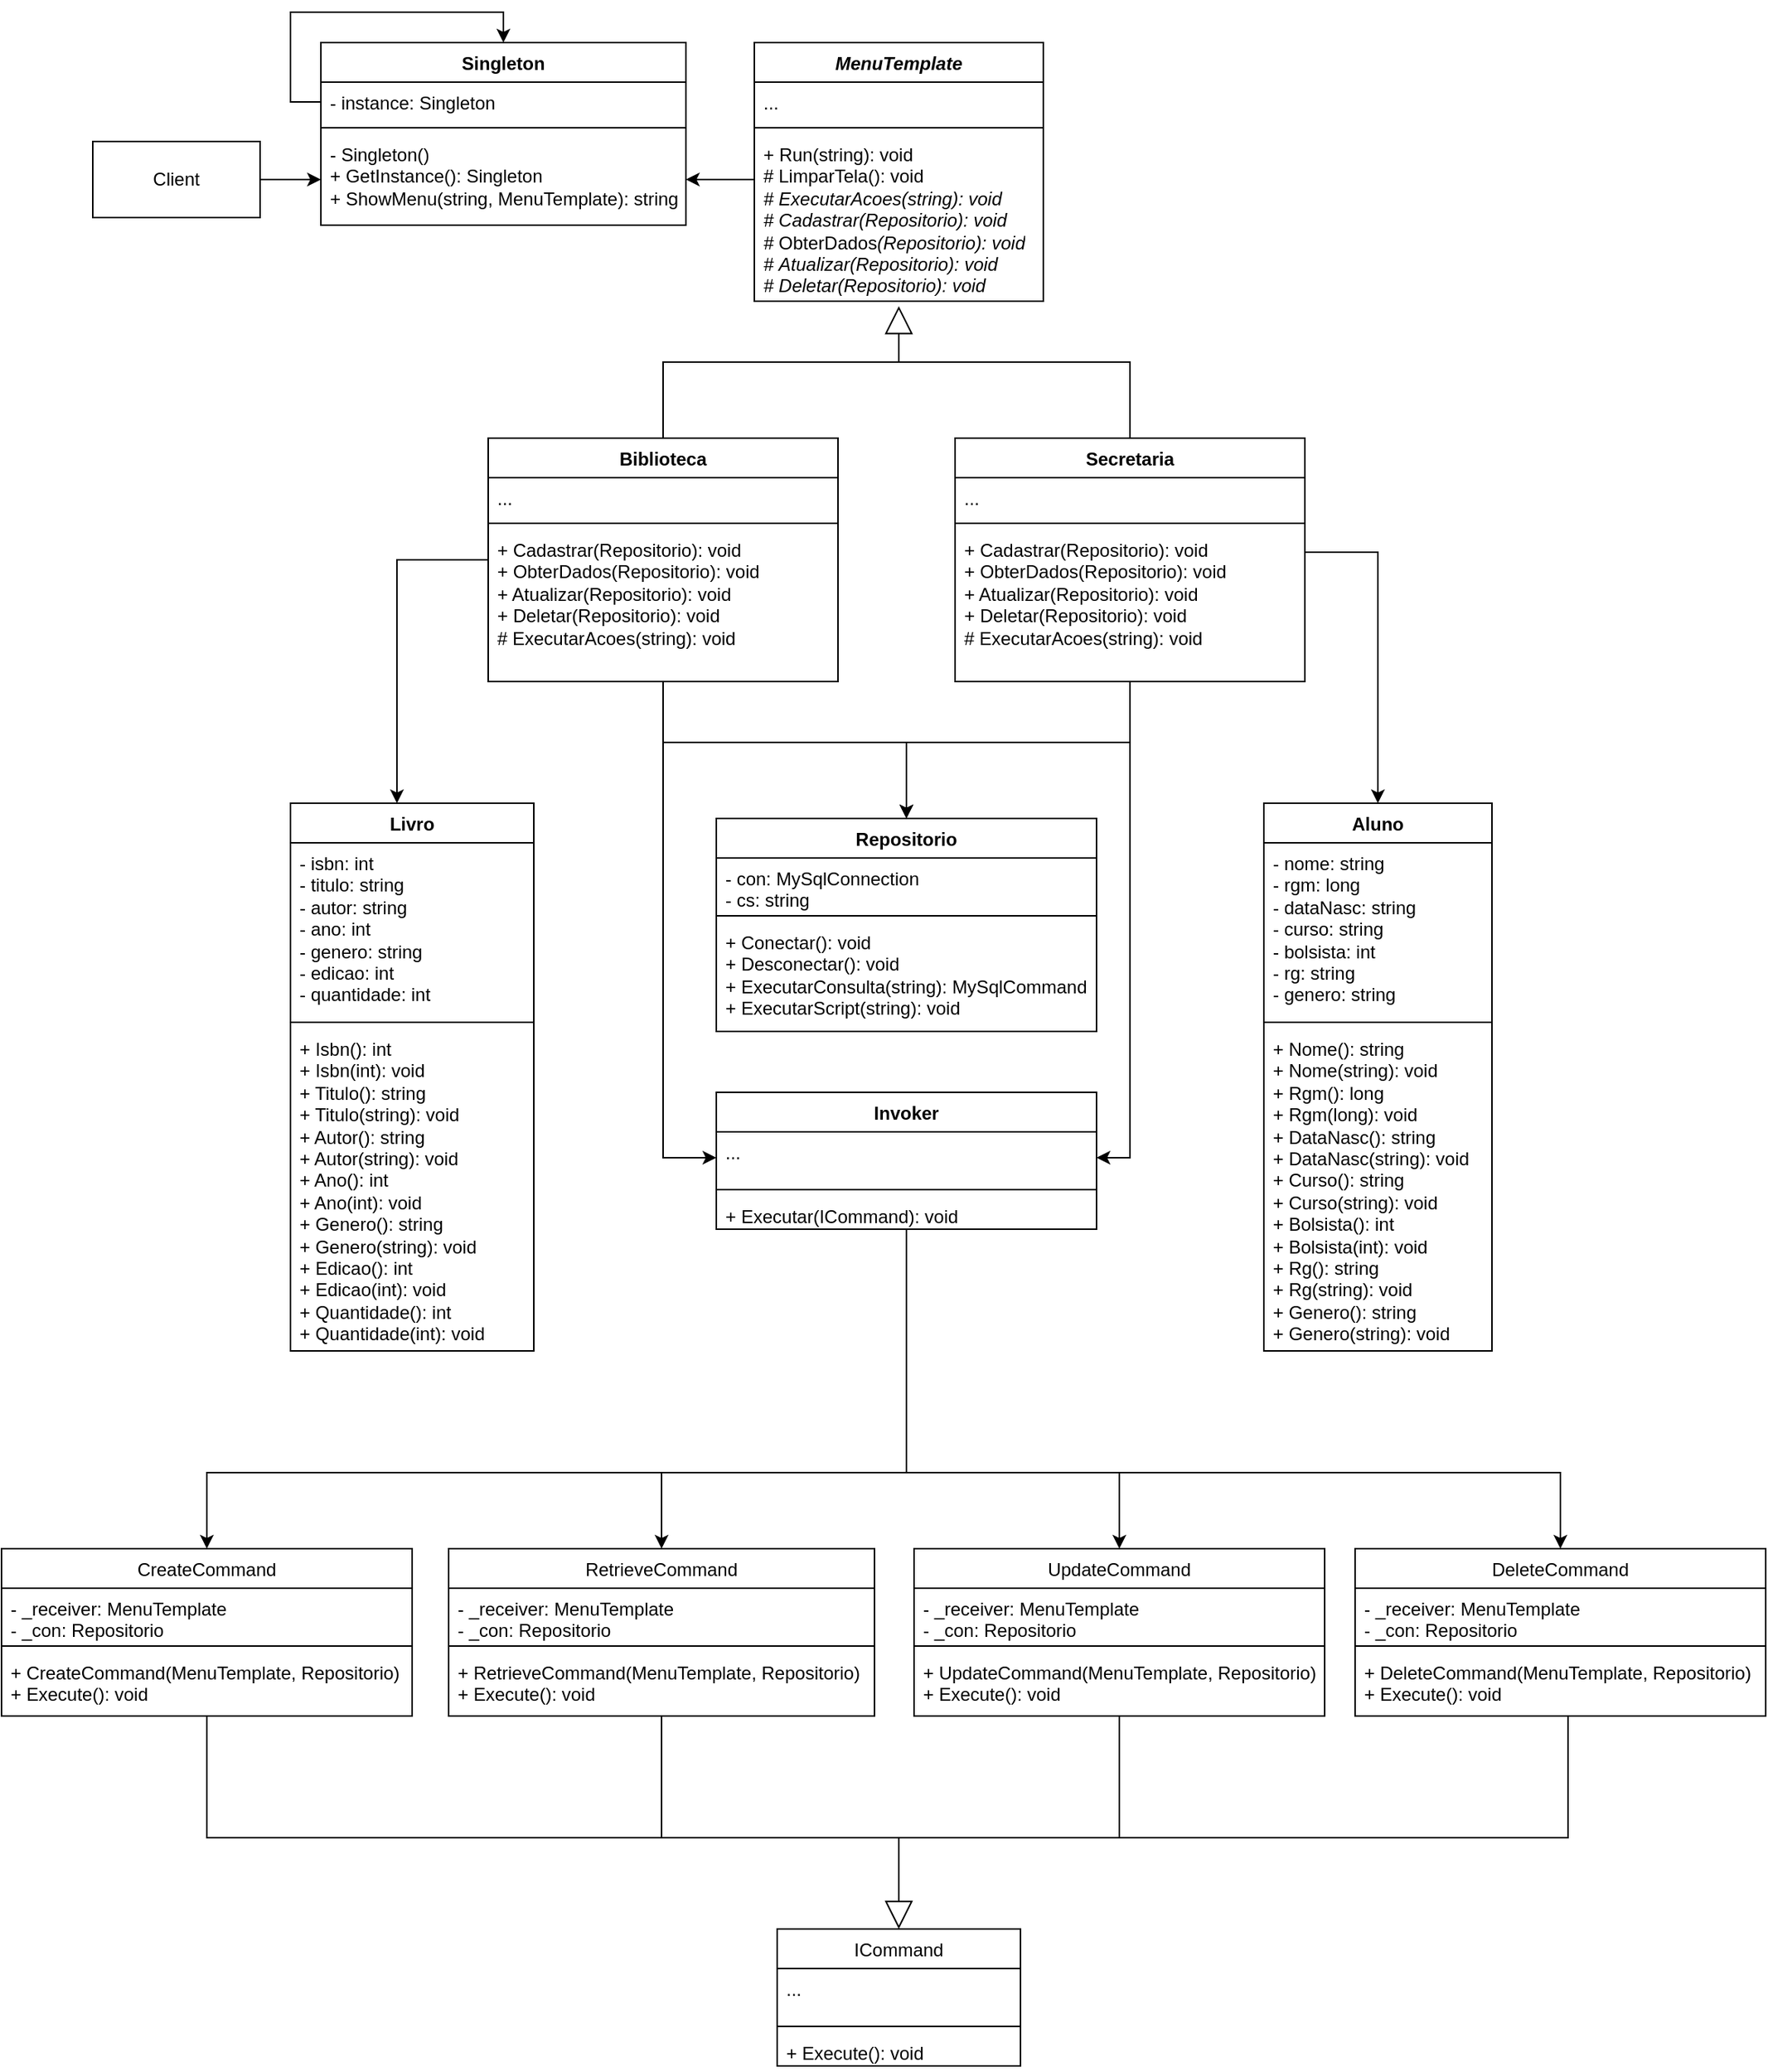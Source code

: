 <mxfile version="24.2.5" type="github">
  <diagram name="Página-1" id="m7eVMlrmM33D4-53V9Jl">
    <mxGraphModel dx="1753" dy="493" grid="1" gridSize="10" guides="1" tooltips="1" connect="1" arrows="1" fold="1" page="1" pageScale="1" pageWidth="827" pageHeight="1169" math="0" shadow="0">
      <root>
        <mxCell id="0" />
        <mxCell id="1" parent="0" />
        <mxCell id="jbsVPqTqM8B3IsOXwgra-6" value="Singleton" style="swimlane;fontStyle=1;align=center;verticalAlign=top;childLayout=stackLayout;horizontal=1;startSize=26;horizontalStack=0;resizeParent=1;resizeParentMax=0;resizeLast=0;collapsible=1;marginBottom=0;whiteSpace=wrap;html=1;" parent="1" vertex="1">
          <mxGeometry x="180" y="380" width="240" height="120" as="geometry" />
        </mxCell>
        <mxCell id="6xOHouKo2-n_l-Ya3LUc-55" style="edgeStyle=orthogonalEdgeStyle;rounded=0;orthogonalLoop=1;jettySize=auto;html=1;" edge="1" parent="jbsVPqTqM8B3IsOXwgra-6" source="jbsVPqTqM8B3IsOXwgra-7" target="jbsVPqTqM8B3IsOXwgra-6">
          <mxGeometry relative="1" as="geometry">
            <Array as="points">
              <mxPoint x="-20" y="39" />
              <mxPoint x="-20" y="-20" />
              <mxPoint x="120" y="-20" />
            </Array>
          </mxGeometry>
        </mxCell>
        <mxCell id="jbsVPqTqM8B3IsOXwgra-7" value="- instance: Singleton" style="text;strokeColor=none;fillColor=none;align=left;verticalAlign=top;spacingLeft=4;spacingRight=4;overflow=hidden;rotatable=0;points=[[0,0.5],[1,0.5]];portConstraint=eastwest;whiteSpace=wrap;html=1;" parent="jbsVPqTqM8B3IsOXwgra-6" vertex="1">
          <mxGeometry y="26" width="240" height="26" as="geometry" />
        </mxCell>
        <mxCell id="jbsVPqTqM8B3IsOXwgra-8" value="" style="line;strokeWidth=1;fillColor=none;align=left;verticalAlign=middle;spacingTop=-1;spacingLeft=3;spacingRight=3;rotatable=0;labelPosition=right;points=[];portConstraint=eastwest;strokeColor=inherit;" parent="jbsVPqTqM8B3IsOXwgra-6" vertex="1">
          <mxGeometry y="52" width="240" height="8" as="geometry" />
        </mxCell>
        <mxCell id="jbsVPqTqM8B3IsOXwgra-9" value="&lt;div&gt;- Singleton()&lt;/div&gt;+ GetInstance(): Singleton&lt;div&gt;+ ShowMenu(string, MenuTemplate): string&lt;/div&gt;" style="text;strokeColor=none;fillColor=none;align=left;verticalAlign=top;spacingLeft=4;spacingRight=4;overflow=hidden;rotatable=0;points=[[0,0.5],[1,0.5]];portConstraint=eastwest;whiteSpace=wrap;html=1;" parent="jbsVPqTqM8B3IsOXwgra-6" vertex="1">
          <mxGeometry y="60" width="240" height="60" as="geometry" />
        </mxCell>
        <mxCell id="jbsVPqTqM8B3IsOXwgra-11" style="edgeStyle=orthogonalEdgeStyle;rounded=0;orthogonalLoop=1;jettySize=auto;html=1;entryX=0;entryY=0.5;entryDx=0;entryDy=0;" parent="1" source="jbsVPqTqM8B3IsOXwgra-10" target="jbsVPqTqM8B3IsOXwgra-9" edge="1">
          <mxGeometry relative="1" as="geometry" />
        </mxCell>
        <mxCell id="jbsVPqTqM8B3IsOXwgra-10" value="Client" style="html=1;whiteSpace=wrap;" parent="1" vertex="1">
          <mxGeometry x="30" y="445" width="110" height="50" as="geometry" />
        </mxCell>
        <mxCell id="jbsVPqTqM8B3IsOXwgra-57" style="edgeStyle=orthogonalEdgeStyle;rounded=0;orthogonalLoop=1;jettySize=auto;html=1;entryX=1;entryY=0.5;entryDx=0;entryDy=0;" parent="1" source="jbsVPqTqM8B3IsOXwgra-16" target="jbsVPqTqM8B3IsOXwgra-9" edge="1">
          <mxGeometry relative="1" as="geometry">
            <Array as="points">
              <mxPoint x="470" y="470" />
              <mxPoint x="470" y="470" />
            </Array>
          </mxGeometry>
        </mxCell>
        <mxCell id="jbsVPqTqM8B3IsOXwgra-16" value="&lt;i&gt;MenuTemplate&lt;/i&gt;" style="swimlane;fontStyle=1;align=center;verticalAlign=top;childLayout=stackLayout;horizontal=1;startSize=26;horizontalStack=0;resizeParent=1;resizeParentMax=0;resizeLast=0;collapsible=1;marginBottom=0;whiteSpace=wrap;html=1;" parent="1" vertex="1">
          <mxGeometry x="465" y="380" width="190" height="170" as="geometry" />
        </mxCell>
        <mxCell id="jbsVPqTqM8B3IsOXwgra-17" value="..." style="text;strokeColor=none;fillColor=none;align=left;verticalAlign=top;spacingLeft=4;spacingRight=4;overflow=hidden;rotatable=0;points=[[0,0.5],[1,0.5]];portConstraint=eastwest;whiteSpace=wrap;html=1;" parent="jbsVPqTqM8B3IsOXwgra-16" vertex="1">
          <mxGeometry y="26" width="190" height="26" as="geometry" />
        </mxCell>
        <mxCell id="jbsVPqTqM8B3IsOXwgra-18" value="" style="line;strokeWidth=1;fillColor=none;align=left;verticalAlign=middle;spacingTop=-1;spacingLeft=3;spacingRight=3;rotatable=0;labelPosition=right;points=[];portConstraint=eastwest;strokeColor=inherit;" parent="jbsVPqTqM8B3IsOXwgra-16" vertex="1">
          <mxGeometry y="52" width="190" height="8" as="geometry" />
        </mxCell>
        <mxCell id="jbsVPqTqM8B3IsOXwgra-19" value="+ Run(string): void&lt;div&gt;# LimparTela(): void&lt;/div&gt;&lt;div&gt;&lt;i&gt;#&lt;/i&gt; &lt;i&gt;ExecutarAcoes(string): void&lt;/i&gt;&lt;/div&gt;&lt;div&gt;&lt;i&gt;#&lt;/i&gt;&amp;nbsp;&lt;i&gt;Cadastrar(Repositorio): void&lt;/i&gt;&lt;i&gt;&lt;br&gt;&lt;/i&gt;&lt;/div&gt;&lt;div&gt;&lt;i&gt;#&lt;/i&gt;&amp;nbsp;ObterDados&lt;i&gt;(&lt;/i&gt;&lt;i&gt;Repositorio&lt;/i&gt;&lt;i&gt;): void&lt;/i&gt;&lt;i&gt;&lt;br&gt;&lt;/i&gt;&lt;/div&gt;&lt;div&gt;&lt;i&gt;#&lt;/i&gt;&amp;nbsp;&lt;i&gt;Atualizar(&lt;/i&gt;&lt;i&gt;Repositorio&lt;/i&gt;&lt;i&gt;): void&lt;/i&gt;&lt;i&gt;&lt;br&gt;&lt;/i&gt;&lt;/div&gt;&lt;div&gt;&lt;i&gt;#&lt;/i&gt;&amp;nbsp;&lt;i&gt;Deletar(&lt;/i&gt;&lt;i&gt;Repositorio&lt;/i&gt;&lt;i&gt;): void&lt;/i&gt;&lt;i&gt;&lt;br&gt;&lt;/i&gt;&lt;/div&gt;" style="text;strokeColor=none;fillColor=none;align=left;verticalAlign=top;spacingLeft=4;spacingRight=4;overflow=hidden;rotatable=0;points=[[0,0.5],[1,0.5]];portConstraint=eastwest;whiteSpace=wrap;html=1;" parent="jbsVPqTqM8B3IsOXwgra-16" vertex="1">
          <mxGeometry y="60" width="190" height="110" as="geometry" />
        </mxCell>
        <mxCell id="6xOHouKo2-n_l-Ya3LUc-6" style="edgeStyle=orthogonalEdgeStyle;rounded=0;orthogonalLoop=1;jettySize=auto;html=1;" edge="1" parent="1" source="jbsVPqTqM8B3IsOXwgra-20" target="jbsVPqTqM8B3IsOXwgra-44">
          <mxGeometry relative="1" as="geometry">
            <Array as="points">
              <mxPoint x="230" y="720" />
            </Array>
          </mxGeometry>
        </mxCell>
        <mxCell id="6xOHouKo2-n_l-Ya3LUc-22" style="edgeStyle=orthogonalEdgeStyle;rounded=0;orthogonalLoop=1;jettySize=auto;html=1;" edge="1" parent="1" source="jbsVPqTqM8B3IsOXwgra-20" target="6xOHouKo2-n_l-Ya3LUc-15">
          <mxGeometry relative="1" as="geometry" />
        </mxCell>
        <mxCell id="6xOHouKo2-n_l-Ya3LUc-51" style="edgeStyle=orthogonalEdgeStyle;rounded=0;orthogonalLoop=1;jettySize=auto;html=1;" edge="1" parent="1" source="jbsVPqTqM8B3IsOXwgra-20" target="6xOHouKo2-n_l-Ya3LUc-7">
          <mxGeometry relative="1" as="geometry">
            <Array as="points">
              <mxPoint x="405" y="840" />
              <mxPoint x="565" y="840" />
            </Array>
          </mxGeometry>
        </mxCell>
        <mxCell id="jbsVPqTqM8B3IsOXwgra-20" value="Biblioteca" style="swimlane;fontStyle=1;align=center;verticalAlign=top;childLayout=stackLayout;horizontal=1;startSize=26;horizontalStack=0;resizeParent=1;resizeParentMax=0;resizeLast=0;collapsible=1;marginBottom=0;whiteSpace=wrap;html=1;" parent="1" vertex="1">
          <mxGeometry x="290" y="640" width="230" height="160" as="geometry" />
        </mxCell>
        <mxCell id="jbsVPqTqM8B3IsOXwgra-21" value="..." style="text;strokeColor=none;fillColor=none;align=left;verticalAlign=top;spacingLeft=4;spacingRight=4;overflow=hidden;rotatable=0;points=[[0,0.5],[1,0.5]];portConstraint=eastwest;whiteSpace=wrap;html=1;" parent="jbsVPqTqM8B3IsOXwgra-20" vertex="1">
          <mxGeometry y="26" width="230" height="26" as="geometry" />
        </mxCell>
        <mxCell id="jbsVPqTqM8B3IsOXwgra-22" value="" style="line;strokeWidth=1;fillColor=none;align=left;verticalAlign=middle;spacingTop=-1;spacingLeft=3;spacingRight=3;rotatable=0;labelPosition=right;points=[];portConstraint=eastwest;strokeColor=inherit;" parent="jbsVPqTqM8B3IsOXwgra-20" vertex="1">
          <mxGeometry y="52" width="230" height="8" as="geometry" />
        </mxCell>
        <mxCell id="jbsVPqTqM8B3IsOXwgra-23" value="+ Cadastrar(Repositorio): void&lt;div&gt;+ ObterDados(Repositorio): void&lt;br&gt;&lt;/div&gt;&lt;div&gt;+ Atualizar(Repositorio): void&lt;br&gt;&lt;/div&gt;&lt;div&gt;+ Deletar(Repositorio): void&lt;br&gt;&lt;/div&gt;&lt;div&gt;# ExecutarAcoes(string): void&lt;/div&gt;" style="text;strokeColor=none;fillColor=none;align=left;verticalAlign=top;spacingLeft=4;spacingRight=4;overflow=hidden;rotatable=0;points=[[0,0.5],[1,0.5]];portConstraint=eastwest;whiteSpace=wrap;html=1;" parent="jbsVPqTqM8B3IsOXwgra-20" vertex="1">
          <mxGeometry y="60" width="230" height="100" as="geometry" />
        </mxCell>
        <mxCell id="6xOHouKo2-n_l-Ya3LUc-5" style="edgeStyle=orthogonalEdgeStyle;rounded=0;orthogonalLoop=1;jettySize=auto;html=1;" edge="1" parent="1" source="jbsVPqTqM8B3IsOXwgra-24" target="jbsVPqTqM8B3IsOXwgra-48">
          <mxGeometry relative="1" as="geometry">
            <Array as="points">
              <mxPoint x="875" y="715" />
            </Array>
          </mxGeometry>
        </mxCell>
        <mxCell id="6xOHouKo2-n_l-Ya3LUc-23" style="edgeStyle=orthogonalEdgeStyle;rounded=0;orthogonalLoop=1;jettySize=auto;html=1;" edge="1" parent="1" source="jbsVPqTqM8B3IsOXwgra-24" target="6xOHouKo2-n_l-Ya3LUc-15">
          <mxGeometry relative="1" as="geometry" />
        </mxCell>
        <mxCell id="6xOHouKo2-n_l-Ya3LUc-50" style="edgeStyle=orthogonalEdgeStyle;rounded=0;orthogonalLoop=1;jettySize=auto;html=1;" edge="1" parent="1" source="jbsVPqTqM8B3IsOXwgra-24" target="6xOHouKo2-n_l-Ya3LUc-7">
          <mxGeometry relative="1" as="geometry">
            <Array as="points">
              <mxPoint x="712" y="840" />
              <mxPoint x="565" y="840" />
            </Array>
          </mxGeometry>
        </mxCell>
        <mxCell id="6xOHouKo2-n_l-Ya3LUc-56" style="edgeStyle=orthogonalEdgeStyle;rounded=0;orthogonalLoop=1;jettySize=auto;html=1;endArrow=none;endFill=0;" edge="1" parent="1" source="jbsVPqTqM8B3IsOXwgra-24">
          <mxGeometry relative="1" as="geometry">
            <mxPoint x="560" y="590" as="targetPoint" />
            <Array as="points">
              <mxPoint x="712" y="590" />
            </Array>
          </mxGeometry>
        </mxCell>
        <mxCell id="jbsVPqTqM8B3IsOXwgra-24" value="Secretaria" style="swimlane;fontStyle=1;align=center;verticalAlign=top;childLayout=stackLayout;horizontal=1;startSize=26;horizontalStack=0;resizeParent=1;resizeParentMax=0;resizeLast=0;collapsible=1;marginBottom=0;whiteSpace=wrap;html=1;" parent="1" vertex="1">
          <mxGeometry x="597" y="640" width="230" height="160" as="geometry" />
        </mxCell>
        <mxCell id="jbsVPqTqM8B3IsOXwgra-25" value="..." style="text;strokeColor=none;fillColor=none;align=left;verticalAlign=top;spacingLeft=4;spacingRight=4;overflow=hidden;rotatable=0;points=[[0,0.5],[1,0.5]];portConstraint=eastwest;whiteSpace=wrap;html=1;" parent="jbsVPqTqM8B3IsOXwgra-24" vertex="1">
          <mxGeometry y="26" width="230" height="26" as="geometry" />
        </mxCell>
        <mxCell id="jbsVPqTqM8B3IsOXwgra-26" value="" style="line;strokeWidth=1;fillColor=none;align=left;verticalAlign=middle;spacingTop=-1;spacingLeft=3;spacingRight=3;rotatable=0;labelPosition=right;points=[];portConstraint=eastwest;strokeColor=inherit;" parent="jbsVPqTqM8B3IsOXwgra-24" vertex="1">
          <mxGeometry y="52" width="230" height="8" as="geometry" />
        </mxCell>
        <mxCell id="jbsVPqTqM8B3IsOXwgra-27" value="+ Cadastrar(Repositorio): void&lt;div&gt;+ ObterDados(Repositorio): void&lt;br&gt;&lt;/div&gt;&lt;div&gt;+ Atualizar(Repositorio): void&lt;br&gt;&lt;/div&gt;&lt;div&gt;+ Deletar(Repositorio): void&lt;br&gt;&lt;/div&gt;&lt;div&gt;# ExecutarAcoes(string): void&lt;br&gt;&lt;/div&gt;" style="text;strokeColor=none;fillColor=none;align=left;verticalAlign=top;spacingLeft=4;spacingRight=4;overflow=hidden;rotatable=0;points=[[0,0.5],[1,0.5]];portConstraint=eastwest;whiteSpace=wrap;html=1;" parent="jbsVPqTqM8B3IsOXwgra-24" vertex="1">
          <mxGeometry y="60" width="230" height="100" as="geometry" />
        </mxCell>
        <mxCell id="jbsVPqTqM8B3IsOXwgra-32" value="" style="endArrow=block;endSize=16;endFill=0;html=1;rounded=0;exitX=0.5;exitY=0;exitDx=0;exitDy=0;entryX=0.5;entryY=1.029;entryDx=0;entryDy=0;entryPerimeter=0;" parent="1" source="jbsVPqTqM8B3IsOXwgra-20" target="jbsVPqTqM8B3IsOXwgra-19" edge="1">
          <mxGeometry x="0.607" y="-43" width="160" relative="1" as="geometry">
            <mxPoint x="470" y="610" as="sourcePoint" />
            <mxPoint x="580" y="580" as="targetPoint" />
            <Array as="points">
              <mxPoint x="405" y="590" />
              <mxPoint x="560" y="590" />
            </Array>
            <mxPoint as="offset" />
          </mxGeometry>
        </mxCell>
        <mxCell id="jbsVPqTqM8B3IsOXwgra-44" value="Livro" style="swimlane;fontStyle=1;align=center;verticalAlign=top;childLayout=stackLayout;horizontal=1;startSize=26;horizontalStack=0;resizeParent=1;resizeParentMax=0;resizeLast=0;collapsible=1;marginBottom=0;whiteSpace=wrap;html=1;" parent="1" vertex="1">
          <mxGeometry x="160" y="880" width="160" height="360" as="geometry" />
        </mxCell>
        <mxCell id="jbsVPqTqM8B3IsOXwgra-45" value="- isbn: int&lt;div&gt;- titulo: string&lt;br&gt;&lt;/div&gt;&lt;div&gt;- autor: string&lt;br&gt;&lt;/div&gt;&lt;div&gt;- ano: int&lt;br&gt;&lt;/div&gt;&lt;div&gt;- genero: string&lt;br&gt;&lt;/div&gt;&lt;div&gt;- edicao: int&lt;br&gt;&lt;/div&gt;&lt;div&gt;- quantidade: int&lt;br&gt;&lt;/div&gt;" style="text;strokeColor=none;fillColor=none;align=left;verticalAlign=top;spacingLeft=4;spacingRight=4;overflow=hidden;rotatable=0;points=[[0,0.5],[1,0.5]];portConstraint=eastwest;whiteSpace=wrap;html=1;" parent="jbsVPqTqM8B3IsOXwgra-44" vertex="1">
          <mxGeometry y="26" width="160" height="114" as="geometry" />
        </mxCell>
        <mxCell id="jbsVPqTqM8B3IsOXwgra-46" value="" style="line;strokeWidth=1;fillColor=none;align=left;verticalAlign=middle;spacingTop=-1;spacingLeft=3;spacingRight=3;rotatable=0;labelPosition=right;points=[];portConstraint=eastwest;strokeColor=inherit;" parent="jbsVPqTqM8B3IsOXwgra-44" vertex="1">
          <mxGeometry y="140" width="160" height="8" as="geometry" />
        </mxCell>
        <mxCell id="jbsVPqTqM8B3IsOXwgra-47" value="+ Isbn(): int&lt;br&gt;+ Isbn(int): void&lt;div&gt;+ Titulo(): string&lt;br&gt;+ Titulo(string): void&lt;br&gt;&lt;/div&gt;&lt;div&gt;+ Autor(): string&lt;br&gt;+ Autor(string): void&lt;br&gt;&lt;/div&gt;&lt;div&gt;+ Ano(): int&lt;br&gt;+ Ano(int): void&lt;br&gt;&lt;/div&gt;&lt;div&gt;+ Genero(): string&lt;br&gt;+ Genero(string): void&lt;br&gt;&lt;/div&gt;&lt;div&gt;+ Edicao(): int&lt;br&gt;+ Edicao(int): void&lt;br&gt;&lt;/div&gt;&lt;div&gt;+ Quantidade(): int&lt;br&gt;+ Quantidade(int): void&lt;br&gt;&lt;/div&gt;" style="text;strokeColor=none;fillColor=none;align=left;verticalAlign=top;spacingLeft=4;spacingRight=4;overflow=hidden;rotatable=0;points=[[0,0.5],[1,0.5]];portConstraint=eastwest;whiteSpace=wrap;html=1;" parent="jbsVPqTqM8B3IsOXwgra-44" vertex="1">
          <mxGeometry y="148" width="160" height="212" as="geometry" />
        </mxCell>
        <mxCell id="jbsVPqTqM8B3IsOXwgra-48" value="Aluno" style="swimlane;fontStyle=1;align=center;verticalAlign=top;childLayout=stackLayout;horizontal=1;startSize=26;horizontalStack=0;resizeParent=1;resizeParentMax=0;resizeLast=0;collapsible=1;marginBottom=0;whiteSpace=wrap;html=1;" parent="1" vertex="1">
          <mxGeometry x="800" y="880" width="150" height="360" as="geometry" />
        </mxCell>
        <mxCell id="jbsVPqTqM8B3IsOXwgra-49" value="- nome: string&lt;div&gt;- rgm: long&lt;br&gt;&lt;/div&gt;&lt;div&gt;- dataNasc: string&lt;br&gt;&lt;/div&gt;&lt;div&gt;- curso: string&lt;br&gt;&lt;/div&gt;&lt;div&gt;- bolsista: int&lt;br&gt;&lt;/div&gt;&lt;div&gt;- rg: string&lt;br&gt;&lt;/div&gt;&lt;div&gt;- genero: string&lt;/div&gt;" style="text;strokeColor=none;fillColor=none;align=left;verticalAlign=top;spacingLeft=4;spacingRight=4;overflow=hidden;rotatable=0;points=[[0,0.5],[1,0.5]];portConstraint=eastwest;whiteSpace=wrap;html=1;" parent="jbsVPqTqM8B3IsOXwgra-48" vertex="1">
          <mxGeometry y="26" width="150" height="114" as="geometry" />
        </mxCell>
        <mxCell id="jbsVPqTqM8B3IsOXwgra-50" value="" style="line;strokeWidth=1;fillColor=none;align=left;verticalAlign=middle;spacingTop=-1;spacingLeft=3;spacingRight=3;rotatable=0;labelPosition=right;points=[];portConstraint=eastwest;strokeColor=inherit;" parent="jbsVPqTqM8B3IsOXwgra-48" vertex="1">
          <mxGeometry y="140" width="150" height="8" as="geometry" />
        </mxCell>
        <mxCell id="jbsVPqTqM8B3IsOXwgra-51" value="+ Nome(): string&lt;br&gt;+ Nome(string): void&lt;div&gt;+ Rgm(): long&lt;br&gt;+ Rgm(long): void&lt;br&gt;&lt;/div&gt;&lt;div&gt;+ DataNasc(): string&lt;br&gt;+ DataNasc(string): void&lt;br&gt;&lt;/div&gt;&lt;div&gt;+ Curso(): string&lt;br&gt;+ Curso(string): void&lt;br&gt;&lt;/div&gt;&lt;div&gt;+ Bolsista(): int&lt;br&gt;+ Bolsista(int): void&lt;br&gt;&lt;/div&gt;&lt;div&gt;+ Rg(): string&lt;br&gt;+ Rg(string): void&lt;br&gt;&lt;/div&gt;&lt;div&gt;+ Genero(): string&lt;br&gt;+ Genero(string): void&lt;/div&gt;" style="text;strokeColor=none;fillColor=none;align=left;verticalAlign=top;spacingLeft=4;spacingRight=4;overflow=hidden;rotatable=0;points=[[0,0.5],[1,0.5]];portConstraint=eastwest;whiteSpace=wrap;html=1;" parent="jbsVPqTqM8B3IsOXwgra-48" vertex="1">
          <mxGeometry y="148" width="150" height="212" as="geometry" />
        </mxCell>
        <mxCell id="6xOHouKo2-n_l-Ya3LUc-7" value="Repositorio" style="swimlane;fontStyle=1;align=center;verticalAlign=top;childLayout=stackLayout;horizontal=1;startSize=26;horizontalStack=0;resizeParent=1;resizeParentMax=0;resizeLast=0;collapsible=1;marginBottom=0;whiteSpace=wrap;html=1;" vertex="1" parent="1">
          <mxGeometry x="440" y="890" width="250" height="140" as="geometry" />
        </mxCell>
        <mxCell id="6xOHouKo2-n_l-Ya3LUc-8" value="- con: MySqlConnection&lt;div&gt;- cs: string&lt;/div&gt;&lt;div&gt;&lt;br&gt;&lt;/div&gt;" style="text;strokeColor=none;fillColor=none;align=left;verticalAlign=top;spacingLeft=4;spacingRight=4;overflow=hidden;rotatable=0;points=[[0,0.5],[1,0.5]];portConstraint=eastwest;whiteSpace=wrap;html=1;" vertex="1" parent="6xOHouKo2-n_l-Ya3LUc-7">
          <mxGeometry y="26" width="250" height="34" as="geometry" />
        </mxCell>
        <mxCell id="6xOHouKo2-n_l-Ya3LUc-9" value="" style="line;strokeWidth=1;fillColor=none;align=left;verticalAlign=middle;spacingTop=-1;spacingLeft=3;spacingRight=3;rotatable=0;labelPosition=right;points=[];portConstraint=eastwest;strokeColor=inherit;" vertex="1" parent="6xOHouKo2-n_l-Ya3LUc-7">
          <mxGeometry y="60" width="250" height="8" as="geometry" />
        </mxCell>
        <mxCell id="6xOHouKo2-n_l-Ya3LUc-10" value="+ Conectar(): void&lt;div&gt;+ Desconectar(): void&lt;br&gt;&lt;/div&gt;&lt;div&gt;+ ExecutarConsulta(string): MySqlCommand&lt;br&gt;&lt;/div&gt;&lt;div&gt;+ ExecutarScript(string): void&lt;/div&gt;" style="text;strokeColor=none;fillColor=none;align=left;verticalAlign=top;spacingLeft=4;spacingRight=4;overflow=hidden;rotatable=0;points=[[0,0.5],[1,0.5]];portConstraint=eastwest;whiteSpace=wrap;html=1;" vertex="1" parent="6xOHouKo2-n_l-Ya3LUc-7">
          <mxGeometry y="68" width="250" height="72" as="geometry" />
        </mxCell>
        <mxCell id="6xOHouKo2-n_l-Ya3LUc-46" style="edgeStyle=orthogonalEdgeStyle;rounded=0;orthogonalLoop=1;jettySize=auto;html=1;" edge="1" parent="1" source="6xOHouKo2-n_l-Ya3LUc-14" target="6xOHouKo2-n_l-Ya3LUc-24">
          <mxGeometry relative="1" as="geometry">
            <Array as="points">
              <mxPoint x="565" y="1320" />
              <mxPoint x="105" y="1320" />
            </Array>
          </mxGeometry>
        </mxCell>
        <mxCell id="6xOHouKo2-n_l-Ya3LUc-60" style="edgeStyle=orthogonalEdgeStyle;rounded=0;orthogonalLoop=1;jettySize=auto;html=1;" edge="1" parent="1" source="6xOHouKo2-n_l-Ya3LUc-14" target="6xOHouKo2-n_l-Ya3LUc-32">
          <mxGeometry relative="1" as="geometry">
            <Array as="points">
              <mxPoint x="565" y="1320" />
              <mxPoint x="705" y="1320" />
            </Array>
          </mxGeometry>
        </mxCell>
        <mxCell id="6xOHouKo2-n_l-Ya3LUc-61" style="edgeStyle=orthogonalEdgeStyle;rounded=0;orthogonalLoop=1;jettySize=auto;html=1;" edge="1" parent="1" source="6xOHouKo2-n_l-Ya3LUc-14" target="6xOHouKo2-n_l-Ya3LUc-36">
          <mxGeometry relative="1" as="geometry">
            <Array as="points">
              <mxPoint x="565" y="1320" />
              <mxPoint x="995" y="1320" />
            </Array>
          </mxGeometry>
        </mxCell>
        <mxCell id="6xOHouKo2-n_l-Ya3LUc-14" value="Invoker" style="swimlane;fontStyle=1;align=center;verticalAlign=top;childLayout=stackLayout;horizontal=1;startSize=26;horizontalStack=0;resizeParent=1;resizeParentMax=0;resizeLast=0;collapsible=1;marginBottom=0;whiteSpace=wrap;html=1;" vertex="1" parent="1">
          <mxGeometry x="440" y="1070" width="250" height="90" as="geometry" />
        </mxCell>
        <mxCell id="6xOHouKo2-n_l-Ya3LUc-15" value="..." style="text;strokeColor=none;fillColor=none;align=left;verticalAlign=top;spacingLeft=4;spacingRight=4;overflow=hidden;rotatable=0;points=[[0,0.5],[1,0.5]];portConstraint=eastwest;whiteSpace=wrap;html=1;" vertex="1" parent="6xOHouKo2-n_l-Ya3LUc-14">
          <mxGeometry y="26" width="250" height="34" as="geometry" />
        </mxCell>
        <mxCell id="6xOHouKo2-n_l-Ya3LUc-16" value="" style="line;strokeWidth=1;fillColor=none;align=left;verticalAlign=middle;spacingTop=-1;spacingLeft=3;spacingRight=3;rotatable=0;labelPosition=right;points=[];portConstraint=eastwest;strokeColor=inherit;" vertex="1" parent="6xOHouKo2-n_l-Ya3LUc-14">
          <mxGeometry y="60" width="250" height="8" as="geometry" />
        </mxCell>
        <mxCell id="6xOHouKo2-n_l-Ya3LUc-17" value="+ Executar(ICommand): void" style="text;strokeColor=none;fillColor=none;align=left;verticalAlign=top;spacingLeft=4;spacingRight=4;overflow=hidden;rotatable=0;points=[[0,0.5],[1,0.5]];portConstraint=eastwest;whiteSpace=wrap;html=1;" vertex="1" parent="6xOHouKo2-n_l-Ya3LUc-14">
          <mxGeometry y="68" width="250" height="22" as="geometry" />
        </mxCell>
        <mxCell id="6xOHouKo2-n_l-Ya3LUc-24" value="&lt;span style=&quot;font-weight: 400; text-align: left;&quot;&gt;CreateCommand&lt;/span&gt;" style="swimlane;fontStyle=1;align=center;verticalAlign=top;childLayout=stackLayout;horizontal=1;startSize=26;horizontalStack=0;resizeParent=1;resizeParentMax=0;resizeLast=0;collapsible=1;marginBottom=0;whiteSpace=wrap;html=1;" vertex="1" parent="1">
          <mxGeometry x="-30" y="1370" width="270" height="110" as="geometry" />
        </mxCell>
        <mxCell id="6xOHouKo2-n_l-Ya3LUc-25" value="&lt;div&gt;-&amp;nbsp;_receiver: MenuTemplate&lt;/div&gt;&lt;div&gt;- _con: Repositorio&lt;/div&gt;" style="text;strokeColor=none;fillColor=none;align=left;verticalAlign=top;spacingLeft=4;spacingRight=4;overflow=hidden;rotatable=0;points=[[0,0.5],[1,0.5]];portConstraint=eastwest;whiteSpace=wrap;html=1;" vertex="1" parent="6xOHouKo2-n_l-Ya3LUc-24">
          <mxGeometry y="26" width="270" height="34" as="geometry" />
        </mxCell>
        <mxCell id="6xOHouKo2-n_l-Ya3LUc-26" value="" style="line;strokeWidth=1;fillColor=none;align=left;verticalAlign=middle;spacingTop=-1;spacingLeft=3;spacingRight=3;rotatable=0;labelPosition=right;points=[];portConstraint=eastwest;strokeColor=inherit;" vertex="1" parent="6xOHouKo2-n_l-Ya3LUc-24">
          <mxGeometry y="60" width="270" height="8" as="geometry" />
        </mxCell>
        <mxCell id="6xOHouKo2-n_l-Ya3LUc-27" value="+ CreateCommand(MenuTemplate, Repositorio)&lt;div&gt;+ Execute(): void&lt;/div&gt;" style="text;strokeColor=none;fillColor=none;align=left;verticalAlign=top;spacingLeft=4;spacingRight=4;overflow=hidden;rotatable=0;points=[[0,0.5],[1,0.5]];portConstraint=eastwest;whiteSpace=wrap;html=1;" vertex="1" parent="6xOHouKo2-n_l-Ya3LUc-24">
          <mxGeometry y="68" width="270" height="42" as="geometry" />
        </mxCell>
        <mxCell id="6xOHouKo2-n_l-Ya3LUc-52" style="edgeStyle=orthogonalEdgeStyle;rounded=0;orthogonalLoop=1;jettySize=auto;html=1;endArrow=none;endFill=0;" edge="1" parent="1" source="6xOHouKo2-n_l-Ya3LUc-28">
          <mxGeometry relative="1" as="geometry">
            <mxPoint x="404.0" y="1560" as="targetPoint" />
          </mxGeometry>
        </mxCell>
        <mxCell id="6xOHouKo2-n_l-Ya3LUc-57" style="edgeStyle=orthogonalEdgeStyle;rounded=0;orthogonalLoop=1;jettySize=auto;html=1;startArrow=classic;startFill=1;endArrow=none;endFill=0;" edge="1" parent="1" source="6xOHouKo2-n_l-Ya3LUc-28">
          <mxGeometry relative="1" as="geometry">
            <mxPoint x="404" y="1320" as="targetPoint" />
          </mxGeometry>
        </mxCell>
        <mxCell id="6xOHouKo2-n_l-Ya3LUc-28" value="&lt;span style=&quot;font-weight: 400; text-align: left;&quot;&gt;RetrieveCommand&lt;/span&gt;" style="swimlane;fontStyle=1;align=center;verticalAlign=top;childLayout=stackLayout;horizontal=1;startSize=26;horizontalStack=0;resizeParent=1;resizeParentMax=0;resizeLast=0;collapsible=1;marginBottom=0;whiteSpace=wrap;html=1;" vertex="1" parent="1">
          <mxGeometry x="264" y="1370" width="280" height="110" as="geometry" />
        </mxCell>
        <mxCell id="6xOHouKo2-n_l-Ya3LUc-29" value="&lt;div&gt;-&amp;nbsp;_receiver: MenuTemplate&lt;/div&gt;&lt;div&gt;- _con: Repositorio&lt;/div&gt;" style="text;strokeColor=none;fillColor=none;align=left;verticalAlign=top;spacingLeft=4;spacingRight=4;overflow=hidden;rotatable=0;points=[[0,0.5],[1,0.5]];portConstraint=eastwest;whiteSpace=wrap;html=1;" vertex="1" parent="6xOHouKo2-n_l-Ya3LUc-28">
          <mxGeometry y="26" width="280" height="34" as="geometry" />
        </mxCell>
        <mxCell id="6xOHouKo2-n_l-Ya3LUc-30" value="" style="line;strokeWidth=1;fillColor=none;align=left;verticalAlign=middle;spacingTop=-1;spacingLeft=3;spacingRight=3;rotatable=0;labelPosition=right;points=[];portConstraint=eastwest;strokeColor=inherit;" vertex="1" parent="6xOHouKo2-n_l-Ya3LUc-28">
          <mxGeometry y="60" width="280" height="8" as="geometry" />
        </mxCell>
        <mxCell id="6xOHouKo2-n_l-Ya3LUc-31" value="+ RetrieveCommand(MenuTemplate, Repositorio)&lt;div&gt;+ Execute(): void&lt;/div&gt;" style="text;strokeColor=none;fillColor=none;align=left;verticalAlign=top;spacingLeft=4;spacingRight=4;overflow=hidden;rotatable=0;points=[[0,0.5],[1,0.5]];portConstraint=eastwest;whiteSpace=wrap;html=1;" vertex="1" parent="6xOHouKo2-n_l-Ya3LUc-28">
          <mxGeometry y="68" width="280" height="42" as="geometry" />
        </mxCell>
        <mxCell id="6xOHouKo2-n_l-Ya3LUc-53" style="edgeStyle=orthogonalEdgeStyle;rounded=0;orthogonalLoop=1;jettySize=auto;html=1;endArrow=none;endFill=0;" edge="1" parent="1" source="6xOHouKo2-n_l-Ya3LUc-32">
          <mxGeometry relative="1" as="geometry">
            <mxPoint x="560" y="1570" as="targetPoint" />
            <Array as="points">
              <mxPoint x="705" y="1560" />
              <mxPoint x="560" y="1560" />
            </Array>
          </mxGeometry>
        </mxCell>
        <mxCell id="6xOHouKo2-n_l-Ya3LUc-32" value="&lt;span style=&quot;font-weight: 400; text-align: left;&quot;&gt;UpdateCommand&lt;/span&gt;" style="swimlane;fontStyle=1;align=center;verticalAlign=top;childLayout=stackLayout;horizontal=1;startSize=26;horizontalStack=0;resizeParent=1;resizeParentMax=0;resizeLast=0;collapsible=1;marginBottom=0;whiteSpace=wrap;html=1;" vertex="1" parent="1">
          <mxGeometry x="570" y="1370" width="270" height="110" as="geometry" />
        </mxCell>
        <mxCell id="6xOHouKo2-n_l-Ya3LUc-33" value="&lt;div&gt;-&amp;nbsp;_receiver: MenuTemplate&lt;/div&gt;&lt;div&gt;- _con: Repositorio&lt;/div&gt;" style="text;strokeColor=none;fillColor=none;align=left;verticalAlign=top;spacingLeft=4;spacingRight=4;overflow=hidden;rotatable=0;points=[[0,0.5],[1,0.5]];portConstraint=eastwest;whiteSpace=wrap;html=1;" vertex="1" parent="6xOHouKo2-n_l-Ya3LUc-32">
          <mxGeometry y="26" width="270" height="34" as="geometry" />
        </mxCell>
        <mxCell id="6xOHouKo2-n_l-Ya3LUc-34" value="" style="line;strokeWidth=1;fillColor=none;align=left;verticalAlign=middle;spacingTop=-1;spacingLeft=3;spacingRight=3;rotatable=0;labelPosition=right;points=[];portConstraint=eastwest;strokeColor=inherit;" vertex="1" parent="6xOHouKo2-n_l-Ya3LUc-32">
          <mxGeometry y="60" width="270" height="8" as="geometry" />
        </mxCell>
        <mxCell id="6xOHouKo2-n_l-Ya3LUc-35" value="+ UpdateCommand(MenuTemplate, Repositorio)&lt;div&gt;+ Execute(): void&lt;/div&gt;" style="text;strokeColor=none;fillColor=none;align=left;verticalAlign=top;spacingLeft=4;spacingRight=4;overflow=hidden;rotatable=0;points=[[0,0.5],[1,0.5]];portConstraint=eastwest;whiteSpace=wrap;html=1;" vertex="1" parent="6xOHouKo2-n_l-Ya3LUc-32">
          <mxGeometry y="68" width="270" height="42" as="geometry" />
        </mxCell>
        <mxCell id="6xOHouKo2-n_l-Ya3LUc-54" style="edgeStyle=orthogonalEdgeStyle;rounded=0;orthogonalLoop=1;jettySize=auto;html=1;endArrow=none;endFill=0;" edge="1" parent="1" source="6xOHouKo2-n_l-Ya3LUc-36">
          <mxGeometry relative="1" as="geometry">
            <mxPoint x="680" y="1560" as="targetPoint" />
            <Array as="points">
              <mxPoint x="1000" y="1560" />
            </Array>
          </mxGeometry>
        </mxCell>
        <mxCell id="6xOHouKo2-n_l-Ya3LUc-36" value="&lt;span style=&quot;font-weight: 400; text-align: left;&quot;&gt;DeleteCommand&lt;/span&gt;" style="swimlane;fontStyle=1;align=center;verticalAlign=top;childLayout=stackLayout;horizontal=1;startSize=26;horizontalStack=0;resizeParent=1;resizeParentMax=0;resizeLast=0;collapsible=1;marginBottom=0;whiteSpace=wrap;html=1;" vertex="1" parent="1">
          <mxGeometry x="860" y="1370" width="270" height="110" as="geometry" />
        </mxCell>
        <mxCell id="6xOHouKo2-n_l-Ya3LUc-37" value="&lt;div&gt;-&amp;nbsp;_receiver: MenuTemplate&lt;/div&gt;&lt;div&gt;- _con: Repositorio&lt;/div&gt;" style="text;strokeColor=none;fillColor=none;align=left;verticalAlign=top;spacingLeft=4;spacingRight=4;overflow=hidden;rotatable=0;points=[[0,0.5],[1,0.5]];portConstraint=eastwest;whiteSpace=wrap;html=1;" vertex="1" parent="6xOHouKo2-n_l-Ya3LUc-36">
          <mxGeometry y="26" width="270" height="34" as="geometry" />
        </mxCell>
        <mxCell id="6xOHouKo2-n_l-Ya3LUc-38" value="" style="line;strokeWidth=1;fillColor=none;align=left;verticalAlign=middle;spacingTop=-1;spacingLeft=3;spacingRight=3;rotatable=0;labelPosition=right;points=[];portConstraint=eastwest;strokeColor=inherit;" vertex="1" parent="6xOHouKo2-n_l-Ya3LUc-36">
          <mxGeometry y="60" width="270" height="8" as="geometry" />
        </mxCell>
        <mxCell id="6xOHouKo2-n_l-Ya3LUc-39" value="+ DeleteCommand(MenuTemplate, Repositorio)&lt;div&gt;+ Execute(): void&lt;/div&gt;" style="text;strokeColor=none;fillColor=none;align=left;verticalAlign=top;spacingLeft=4;spacingRight=4;overflow=hidden;rotatable=0;points=[[0,0.5],[1,0.5]];portConstraint=eastwest;whiteSpace=wrap;html=1;" vertex="1" parent="6xOHouKo2-n_l-Ya3LUc-36">
          <mxGeometry y="68" width="270" height="42" as="geometry" />
        </mxCell>
        <mxCell id="6xOHouKo2-n_l-Ya3LUc-41" value="&lt;span style=&quot;font-weight: 400; text-align: left;&quot;&gt;ICommand&lt;/span&gt;" style="swimlane;fontStyle=1;align=center;verticalAlign=top;childLayout=stackLayout;horizontal=1;startSize=26;horizontalStack=0;resizeParent=1;resizeParentMax=0;resizeLast=0;collapsible=1;marginBottom=0;whiteSpace=wrap;html=1;" vertex="1" parent="1">
          <mxGeometry x="480" y="1620" width="160" height="90" as="geometry" />
        </mxCell>
        <mxCell id="6xOHouKo2-n_l-Ya3LUc-42" value="&lt;div&gt;...&lt;/div&gt;" style="text;strokeColor=none;fillColor=none;align=left;verticalAlign=top;spacingLeft=4;spacingRight=4;overflow=hidden;rotatable=0;points=[[0,0.5],[1,0.5]];portConstraint=eastwest;whiteSpace=wrap;html=1;" vertex="1" parent="6xOHouKo2-n_l-Ya3LUc-41">
          <mxGeometry y="26" width="160" height="34" as="geometry" />
        </mxCell>
        <mxCell id="6xOHouKo2-n_l-Ya3LUc-43" value="" style="line;strokeWidth=1;fillColor=none;align=left;verticalAlign=middle;spacingTop=-1;spacingLeft=3;spacingRight=3;rotatable=0;labelPosition=right;points=[];portConstraint=eastwest;strokeColor=inherit;" vertex="1" parent="6xOHouKo2-n_l-Ya3LUc-41">
          <mxGeometry y="60" width="160" height="8" as="geometry" />
        </mxCell>
        <mxCell id="6xOHouKo2-n_l-Ya3LUc-44" value="&lt;div&gt;+ Execute(): void&lt;/div&gt;" style="text;strokeColor=none;fillColor=none;align=left;verticalAlign=top;spacingLeft=4;spacingRight=4;overflow=hidden;rotatable=0;points=[[0,0.5],[1,0.5]];portConstraint=eastwest;whiteSpace=wrap;html=1;" vertex="1" parent="6xOHouKo2-n_l-Ya3LUc-41">
          <mxGeometry y="68" width="160" height="22" as="geometry" />
        </mxCell>
        <mxCell id="6xOHouKo2-n_l-Ya3LUc-45" value="" style="endArrow=block;endSize=16;endFill=0;html=1;rounded=0;entryX=0.5;entryY=0;entryDx=0;entryDy=0;" edge="1" parent="1" source="6xOHouKo2-n_l-Ya3LUc-24" target="6xOHouKo2-n_l-Ya3LUc-41">
          <mxGeometry width="160" relative="1" as="geometry">
            <mxPoint x="80" y="1550" as="sourcePoint" />
            <mxPoint x="560" y="1590" as="targetPoint" />
            <Array as="points">
              <mxPoint x="105" y="1560" />
              <mxPoint x="560" y="1560" />
            </Array>
          </mxGeometry>
        </mxCell>
      </root>
    </mxGraphModel>
  </diagram>
</mxfile>
